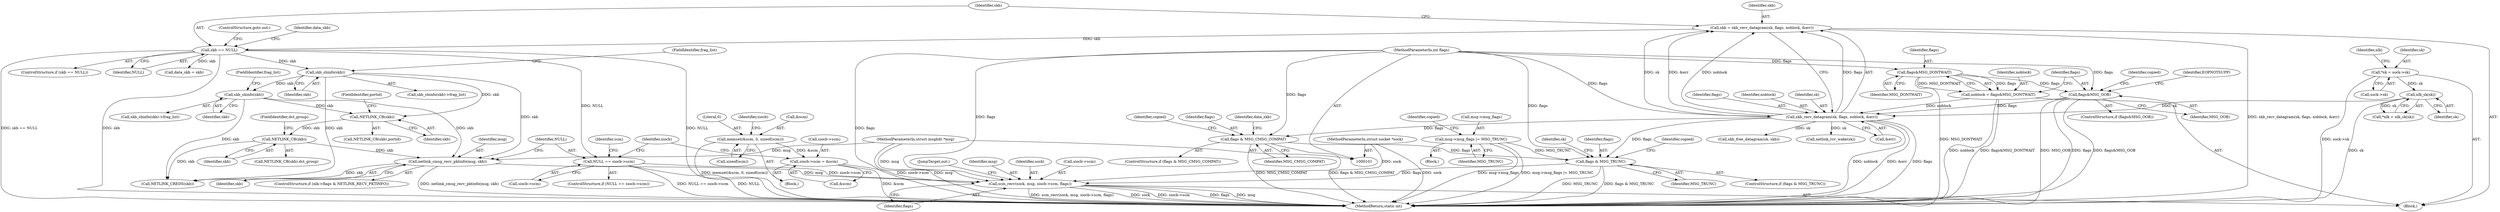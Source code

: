 digraph "0_linux_f3d3342602f8bcbf37d7c46641cb9bca7618eb1c_22@API" {
"1000335" [label="(Call,scm_recv(sock, msg, siocb->scm, flags))"];
"1000103" [label="(MethodParameterIn,struct socket *sock)"];
"1000261" [label="(Call,netlink_cmsg_recv_pktinfo(msg, skb))"];
"1000104" [label="(MethodParameterIn,struct msghdr *msg)"];
"1000165" [label="(Call,skb_shinfo(skb))"];
"1000155" [label="(Call,skb == NULL)"];
"1000146" [label="(Call,skb = skb_recv_datagram(sk, flags, noblock, &err))"];
"1000148" [label="(Call,skb_recv_datagram(sk, flags, noblock, &err))"];
"1000123" [label="(Call,nlk_sk(sk))"];
"1000115" [label="(Call,*sk = sock->sk)"];
"1000137" [label="(Call,flags&MSG_OOB)"];
"1000128" [label="(Call,flags&MSG_DONTWAIT)"];
"1000106" [label="(MethodParameterIn,int flags)"];
"1000126" [label="(Call,noblock = flags&MSG_DONTWAIT)"];
"1000176" [label="(Call,skb_shinfo(skb))"];
"1000245" [label="(Call,NETLINK_CB(skb))"];
"1000236" [label="(Call,NETLINK_CB(skb))"];
"1000265" [label="(Call,NULL == siocb->scm)"];
"1000277" [label="(Call,siocb->scm = &scm)"];
"1000271" [label="(Call,memset(&scm, 0, sizeof(scm)))"];
"1000293" [label="(Call,flags & MSG_TRUNC)"];
"1000170" [label="(Call,flags & MSG_CMSG_COMPAT)"];
"1000189" [label="(Call,msg->msg_flags |= MSG_TRUNC)"];
"1000246" [label="(Identifier,skb)"];
"1000175" [label="(Call,skb_shinfo(skb)->frag_list)"];
"1000244" [label="(Call,NETLINK_CB(skb).dst_group)"];
"1000281" [label="(Call,&scm)"];
"1000195" [label="(Identifier,copied)"];
"1000180" [label="(Identifier,copied)"];
"1000272" [label="(Call,&scm)"];
"1000142" [label="(Identifier,EOPNOTSUPP)"];
"1000103" [label="(MethodParameterIn,struct socket *sock)"];
"1000235" [label="(Call,NETLINK_CB(skb).portid)"];
"1000123" [label="(Call,nlk_sk(sk))"];
"1000155" [label="(Call,skb == NULL)"];
"1000267" [label="(Call,siocb->scm)"];
"1000266" [label="(Identifier,NULL)"];
"1000177" [label="(Identifier,skb)"];
"1000150" [label="(Identifier,flags)"];
"1000169" [label="(ControlStructure,if (flags & MSG_CMSG_COMPAT))"];
"1000106" [label="(MethodParameterIn,int flags)"];
"1000297" [label="(Identifier,copied)"];
"1000342" [label="(JumpTarget,out:)"];
"1000104" [label="(MethodParameterIn,struct msghdr *msg)"];
"1000193" [label="(Identifier,MSG_TRUNC)"];
"1000189" [label="(Call,msg->msg_flags |= MSG_TRUNC)"];
"1000236" [label="(Call,NETLINK_CB(skb))"];
"1000277" [label="(Call,siocb->scm = &scm)"];
"1000166" [label="(Identifier,skb)"];
"1000335" [label="(Call,scm_recv(sock, msg, siocb->scm, flags))"];
"1000121" [label="(Call,*nlk = nlk_sk(sk))"];
"1000302" [label="(Identifier,sk)"];
"1000156" [label="(Identifier,skb)"];
"1000265" [label="(Call,NULL == siocb->scm)"];
"1000261" [label="(Call,netlink_cmsg_recv_pktinfo(msg, skb))"];
"1000346" [label="(MethodReturn,static int)"];
"1000176" [label="(Call,skb_shinfo(skb))"];
"1000129" [label="(Identifier,flags)"];
"1000147" [label="(Identifier,skb)"];
"1000275" [label="(Call,sizeof(scm))"];
"1000274" [label="(Literal,0)"];
"1000128" [label="(Call,flags&MSG_DONTWAIT)"];
"1000152" [label="(Call,&err)"];
"1000126" [label="(Call,noblock = flags&MSG_DONTWAIT)"];
"1000238" [label="(FieldIdentifier,portid)"];
"1000341" [label="(Identifier,flags)"];
"1000263" [label="(Identifier,skb)"];
"1000158" [label="(ControlStructure,goto out;)"];
"1000116" [label="(Identifier,sk)"];
"1000137" [label="(Call,flags&MSG_OOB)"];
"1000295" [label="(Identifier,MSG_TRUNC)"];
"1000255" [label="(ControlStructure,if (nlk->flags & NETLINK_RECV_PKTINFO))"];
"1000171" [label="(Identifier,flags)"];
"1000188" [label="(Block,)"];
"1000279" [label="(Identifier,siocb)"];
"1000262" [label="(Identifier,msg)"];
"1000337" [label="(Identifier,msg)"];
"1000336" [label="(Identifier,sock)"];
"1000154" [label="(ControlStructure,if (skb == NULL))"];
"1000117" [label="(Call,sock->sk)"];
"1000138" [label="(Identifier,flags)"];
"1000237" [label="(Identifier,skb)"];
"1000170" [label="(Call,flags & MSG_CMSG_COMPAT)"];
"1000270" [label="(Block,)"];
"1000151" [label="(Identifier,noblock)"];
"1000164" [label="(Call,skb_shinfo(skb)->frag_list)"];
"1000165" [label="(Call,skb_shinfo(skb))"];
"1000107" [label="(Block,)"];
"1000149" [label="(Identifier,sk)"];
"1000122" [label="(Identifier,nlk)"];
"1000167" [label="(FieldIdentifier,frag_list)"];
"1000127" [label="(Identifier,noblock)"];
"1000148" [label="(Call,skb_recv_datagram(sk, flags, noblock, &err))"];
"1000286" [label="(Identifier,siocb)"];
"1000146" [label="(Call,skb = skb_recv_datagram(sk, flags, noblock, &err))"];
"1000338" [label="(Call,siocb->scm)"];
"1000190" [label="(Call,msg->msg_flags)"];
"1000124" [label="(Identifier,sk)"];
"1000144" [label="(Identifier,copied)"];
"1000157" [label="(Identifier,NULL)"];
"1000294" [label="(Identifier,flags)"];
"1000115" [label="(Call,*sk = sock->sk)"];
"1000273" [label="(Identifier,scm)"];
"1000136" [label="(ControlStructure,if (flags&MSG_OOB))"];
"1000301" [label="(Call,skb_free_datagram(sk, skb))"];
"1000160" [label="(Identifier,data_skb)"];
"1000174" [label="(Identifier,data_skb)"];
"1000290" [label="(Call,NETLINK_CREDS(skb))"];
"1000271" [label="(Call,memset(&scm, 0, sizeof(scm)))"];
"1000292" [label="(ControlStructure,if (flags & MSG_TRUNC))"];
"1000178" [label="(FieldIdentifier,frag_list)"];
"1000139" [label="(Identifier,MSG_OOB)"];
"1000247" [label="(FieldIdentifier,dst_group)"];
"1000264" [label="(ControlStructure,if (NULL == siocb->scm))"];
"1000278" [label="(Call,siocb->scm)"];
"1000130" [label="(Identifier,MSG_DONTWAIT)"];
"1000159" [label="(Call,data_skb = skb)"];
"1000245" [label="(Call,NETLINK_CB(skb))"];
"1000343" [label="(Call,netlink_rcv_wake(sk))"];
"1000172" [label="(Identifier,MSG_CMSG_COMPAT)"];
"1000293" [label="(Call,flags & MSG_TRUNC)"];
"1000335" -> "1000107"  [label="AST: "];
"1000335" -> "1000341"  [label="CFG: "];
"1000336" -> "1000335"  [label="AST: "];
"1000337" -> "1000335"  [label="AST: "];
"1000338" -> "1000335"  [label="AST: "];
"1000341" -> "1000335"  [label="AST: "];
"1000342" -> "1000335"  [label="CFG: "];
"1000335" -> "1000346"  [label="DDG: sock"];
"1000335" -> "1000346"  [label="DDG: siocb->scm"];
"1000335" -> "1000346"  [label="DDG: flags"];
"1000335" -> "1000346"  [label="DDG: msg"];
"1000335" -> "1000346"  [label="DDG: scm_recv(sock, msg, siocb->scm, flags)"];
"1000103" -> "1000335"  [label="DDG: sock"];
"1000261" -> "1000335"  [label="DDG: msg"];
"1000104" -> "1000335"  [label="DDG: msg"];
"1000265" -> "1000335"  [label="DDG: siocb->scm"];
"1000277" -> "1000335"  [label="DDG: siocb->scm"];
"1000293" -> "1000335"  [label="DDG: flags"];
"1000106" -> "1000335"  [label="DDG: flags"];
"1000103" -> "1000101"  [label="AST: "];
"1000103" -> "1000346"  [label="DDG: sock"];
"1000261" -> "1000255"  [label="AST: "];
"1000261" -> "1000263"  [label="CFG: "];
"1000262" -> "1000261"  [label="AST: "];
"1000263" -> "1000261"  [label="AST: "];
"1000266" -> "1000261"  [label="CFG: "];
"1000261" -> "1000346"  [label="DDG: netlink_cmsg_recv_pktinfo(msg, skb)"];
"1000104" -> "1000261"  [label="DDG: msg"];
"1000165" -> "1000261"  [label="DDG: skb"];
"1000176" -> "1000261"  [label="DDG: skb"];
"1000245" -> "1000261"  [label="DDG: skb"];
"1000261" -> "1000290"  [label="DDG: skb"];
"1000104" -> "1000101"  [label="AST: "];
"1000104" -> "1000346"  [label="DDG: msg"];
"1000165" -> "1000164"  [label="AST: "];
"1000165" -> "1000166"  [label="CFG: "];
"1000166" -> "1000165"  [label="AST: "];
"1000167" -> "1000165"  [label="CFG: "];
"1000155" -> "1000165"  [label="DDG: skb"];
"1000165" -> "1000176"  [label="DDG: skb"];
"1000165" -> "1000236"  [label="DDG: skb"];
"1000165" -> "1000290"  [label="DDG: skb"];
"1000155" -> "1000154"  [label="AST: "];
"1000155" -> "1000157"  [label="CFG: "];
"1000156" -> "1000155"  [label="AST: "];
"1000157" -> "1000155"  [label="AST: "];
"1000158" -> "1000155"  [label="CFG: "];
"1000160" -> "1000155"  [label="CFG: "];
"1000155" -> "1000346"  [label="DDG: NULL"];
"1000155" -> "1000346"  [label="DDG: skb == NULL"];
"1000155" -> "1000346"  [label="DDG: skb"];
"1000146" -> "1000155"  [label="DDG: skb"];
"1000155" -> "1000159"  [label="DDG: skb"];
"1000155" -> "1000265"  [label="DDG: NULL"];
"1000146" -> "1000107"  [label="AST: "];
"1000146" -> "1000148"  [label="CFG: "];
"1000147" -> "1000146"  [label="AST: "];
"1000148" -> "1000146"  [label="AST: "];
"1000156" -> "1000146"  [label="CFG: "];
"1000146" -> "1000346"  [label="DDG: skb_recv_datagram(sk, flags, noblock, &err)"];
"1000148" -> "1000146"  [label="DDG: sk"];
"1000148" -> "1000146"  [label="DDG: flags"];
"1000148" -> "1000146"  [label="DDG: noblock"];
"1000148" -> "1000146"  [label="DDG: &err"];
"1000148" -> "1000152"  [label="CFG: "];
"1000149" -> "1000148"  [label="AST: "];
"1000150" -> "1000148"  [label="AST: "];
"1000151" -> "1000148"  [label="AST: "];
"1000152" -> "1000148"  [label="AST: "];
"1000148" -> "1000346"  [label="DDG: noblock"];
"1000148" -> "1000346"  [label="DDG: &err"];
"1000148" -> "1000346"  [label="DDG: flags"];
"1000123" -> "1000148"  [label="DDG: sk"];
"1000137" -> "1000148"  [label="DDG: flags"];
"1000106" -> "1000148"  [label="DDG: flags"];
"1000126" -> "1000148"  [label="DDG: noblock"];
"1000148" -> "1000170"  [label="DDG: flags"];
"1000148" -> "1000293"  [label="DDG: flags"];
"1000148" -> "1000301"  [label="DDG: sk"];
"1000148" -> "1000343"  [label="DDG: sk"];
"1000123" -> "1000121"  [label="AST: "];
"1000123" -> "1000124"  [label="CFG: "];
"1000124" -> "1000123"  [label="AST: "];
"1000121" -> "1000123"  [label="CFG: "];
"1000123" -> "1000346"  [label="DDG: sk"];
"1000123" -> "1000121"  [label="DDG: sk"];
"1000115" -> "1000123"  [label="DDG: sk"];
"1000115" -> "1000107"  [label="AST: "];
"1000115" -> "1000117"  [label="CFG: "];
"1000116" -> "1000115"  [label="AST: "];
"1000117" -> "1000115"  [label="AST: "];
"1000122" -> "1000115"  [label="CFG: "];
"1000115" -> "1000346"  [label="DDG: sock->sk"];
"1000137" -> "1000136"  [label="AST: "];
"1000137" -> "1000139"  [label="CFG: "];
"1000138" -> "1000137"  [label="AST: "];
"1000139" -> "1000137"  [label="AST: "];
"1000142" -> "1000137"  [label="CFG: "];
"1000144" -> "1000137"  [label="CFG: "];
"1000137" -> "1000346"  [label="DDG: MSG_OOB"];
"1000137" -> "1000346"  [label="DDG: flags"];
"1000137" -> "1000346"  [label="DDG: flags&MSG_OOB"];
"1000128" -> "1000137"  [label="DDG: flags"];
"1000106" -> "1000137"  [label="DDG: flags"];
"1000128" -> "1000126"  [label="AST: "];
"1000128" -> "1000130"  [label="CFG: "];
"1000129" -> "1000128"  [label="AST: "];
"1000130" -> "1000128"  [label="AST: "];
"1000126" -> "1000128"  [label="CFG: "];
"1000128" -> "1000346"  [label="DDG: MSG_DONTWAIT"];
"1000128" -> "1000126"  [label="DDG: flags"];
"1000128" -> "1000126"  [label="DDG: MSG_DONTWAIT"];
"1000106" -> "1000128"  [label="DDG: flags"];
"1000106" -> "1000101"  [label="AST: "];
"1000106" -> "1000346"  [label="DDG: flags"];
"1000106" -> "1000170"  [label="DDG: flags"];
"1000106" -> "1000293"  [label="DDG: flags"];
"1000126" -> "1000107"  [label="AST: "];
"1000127" -> "1000126"  [label="AST: "];
"1000138" -> "1000126"  [label="CFG: "];
"1000126" -> "1000346"  [label="DDG: noblock"];
"1000126" -> "1000346"  [label="DDG: flags&MSG_DONTWAIT"];
"1000176" -> "1000175"  [label="AST: "];
"1000176" -> "1000177"  [label="CFG: "];
"1000177" -> "1000176"  [label="AST: "];
"1000178" -> "1000176"  [label="CFG: "];
"1000176" -> "1000236"  [label="DDG: skb"];
"1000176" -> "1000290"  [label="DDG: skb"];
"1000245" -> "1000244"  [label="AST: "];
"1000245" -> "1000246"  [label="CFG: "];
"1000246" -> "1000245"  [label="AST: "];
"1000247" -> "1000245"  [label="CFG: "];
"1000236" -> "1000245"  [label="DDG: skb"];
"1000245" -> "1000290"  [label="DDG: skb"];
"1000236" -> "1000235"  [label="AST: "];
"1000236" -> "1000237"  [label="CFG: "];
"1000237" -> "1000236"  [label="AST: "];
"1000238" -> "1000236"  [label="CFG: "];
"1000265" -> "1000264"  [label="AST: "];
"1000265" -> "1000267"  [label="CFG: "];
"1000266" -> "1000265"  [label="AST: "];
"1000267" -> "1000265"  [label="AST: "];
"1000273" -> "1000265"  [label="CFG: "];
"1000286" -> "1000265"  [label="CFG: "];
"1000265" -> "1000346"  [label="DDG: NULL == siocb->scm"];
"1000265" -> "1000346"  [label="DDG: NULL"];
"1000277" -> "1000270"  [label="AST: "];
"1000277" -> "1000281"  [label="CFG: "];
"1000278" -> "1000277"  [label="AST: "];
"1000281" -> "1000277"  [label="AST: "];
"1000286" -> "1000277"  [label="CFG: "];
"1000277" -> "1000346"  [label="DDG: &scm"];
"1000271" -> "1000277"  [label="DDG: &scm"];
"1000271" -> "1000270"  [label="AST: "];
"1000271" -> "1000275"  [label="CFG: "];
"1000272" -> "1000271"  [label="AST: "];
"1000274" -> "1000271"  [label="AST: "];
"1000275" -> "1000271"  [label="AST: "];
"1000279" -> "1000271"  [label="CFG: "];
"1000271" -> "1000346"  [label="DDG: memset(&scm, 0, sizeof(scm))"];
"1000293" -> "1000292"  [label="AST: "];
"1000293" -> "1000295"  [label="CFG: "];
"1000294" -> "1000293"  [label="AST: "];
"1000295" -> "1000293"  [label="AST: "];
"1000297" -> "1000293"  [label="CFG: "];
"1000302" -> "1000293"  [label="CFG: "];
"1000293" -> "1000346"  [label="DDG: flags & MSG_TRUNC"];
"1000293" -> "1000346"  [label="DDG: MSG_TRUNC"];
"1000170" -> "1000293"  [label="DDG: flags"];
"1000189" -> "1000293"  [label="DDG: MSG_TRUNC"];
"1000170" -> "1000169"  [label="AST: "];
"1000170" -> "1000172"  [label="CFG: "];
"1000171" -> "1000170"  [label="AST: "];
"1000172" -> "1000170"  [label="AST: "];
"1000174" -> "1000170"  [label="CFG: "];
"1000180" -> "1000170"  [label="CFG: "];
"1000170" -> "1000346"  [label="DDG: MSG_CMSG_COMPAT"];
"1000170" -> "1000346"  [label="DDG: flags & MSG_CMSG_COMPAT"];
"1000189" -> "1000188"  [label="AST: "];
"1000189" -> "1000193"  [label="CFG: "];
"1000190" -> "1000189"  [label="AST: "];
"1000193" -> "1000189"  [label="AST: "];
"1000195" -> "1000189"  [label="CFG: "];
"1000189" -> "1000346"  [label="DDG: msg->msg_flags"];
"1000189" -> "1000346"  [label="DDG: msg->msg_flags |= MSG_TRUNC"];
}
